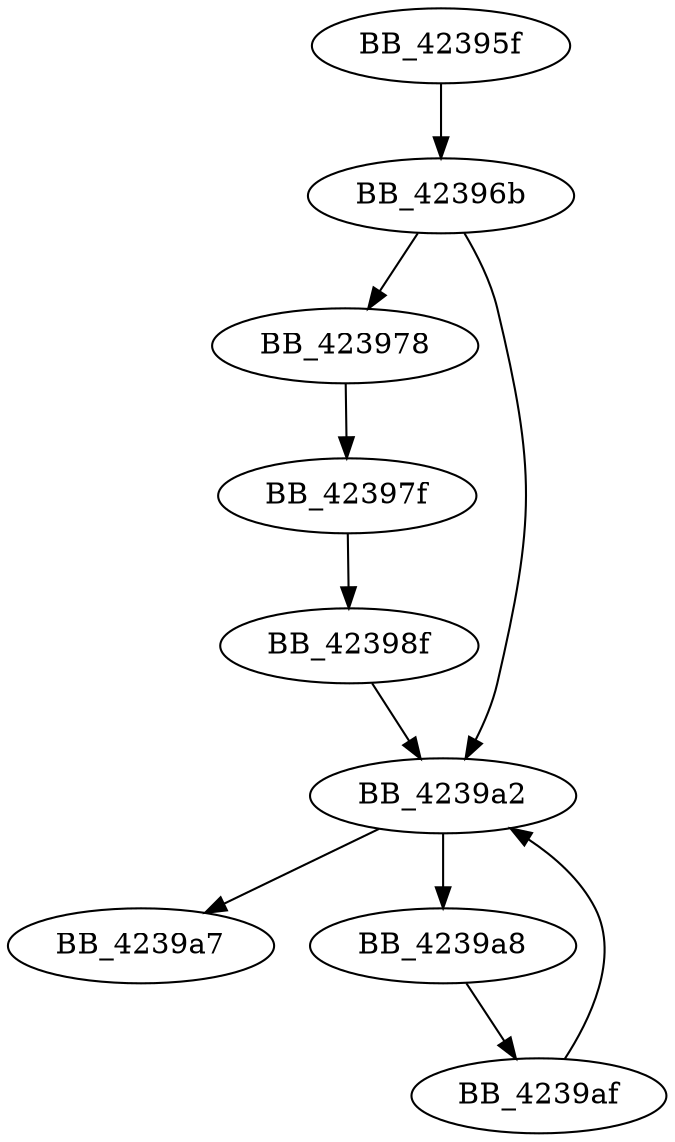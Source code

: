 DiGraph __locterm{
BB_42395f->BB_42396b
BB_42396b->BB_423978
BB_42396b->BB_4239a2
BB_423978->BB_42397f
BB_42397f->BB_42398f
BB_42398f->BB_4239a2
BB_4239a2->BB_4239a7
BB_4239a2->BB_4239a8
BB_4239a8->BB_4239af
BB_4239af->BB_4239a2
}
